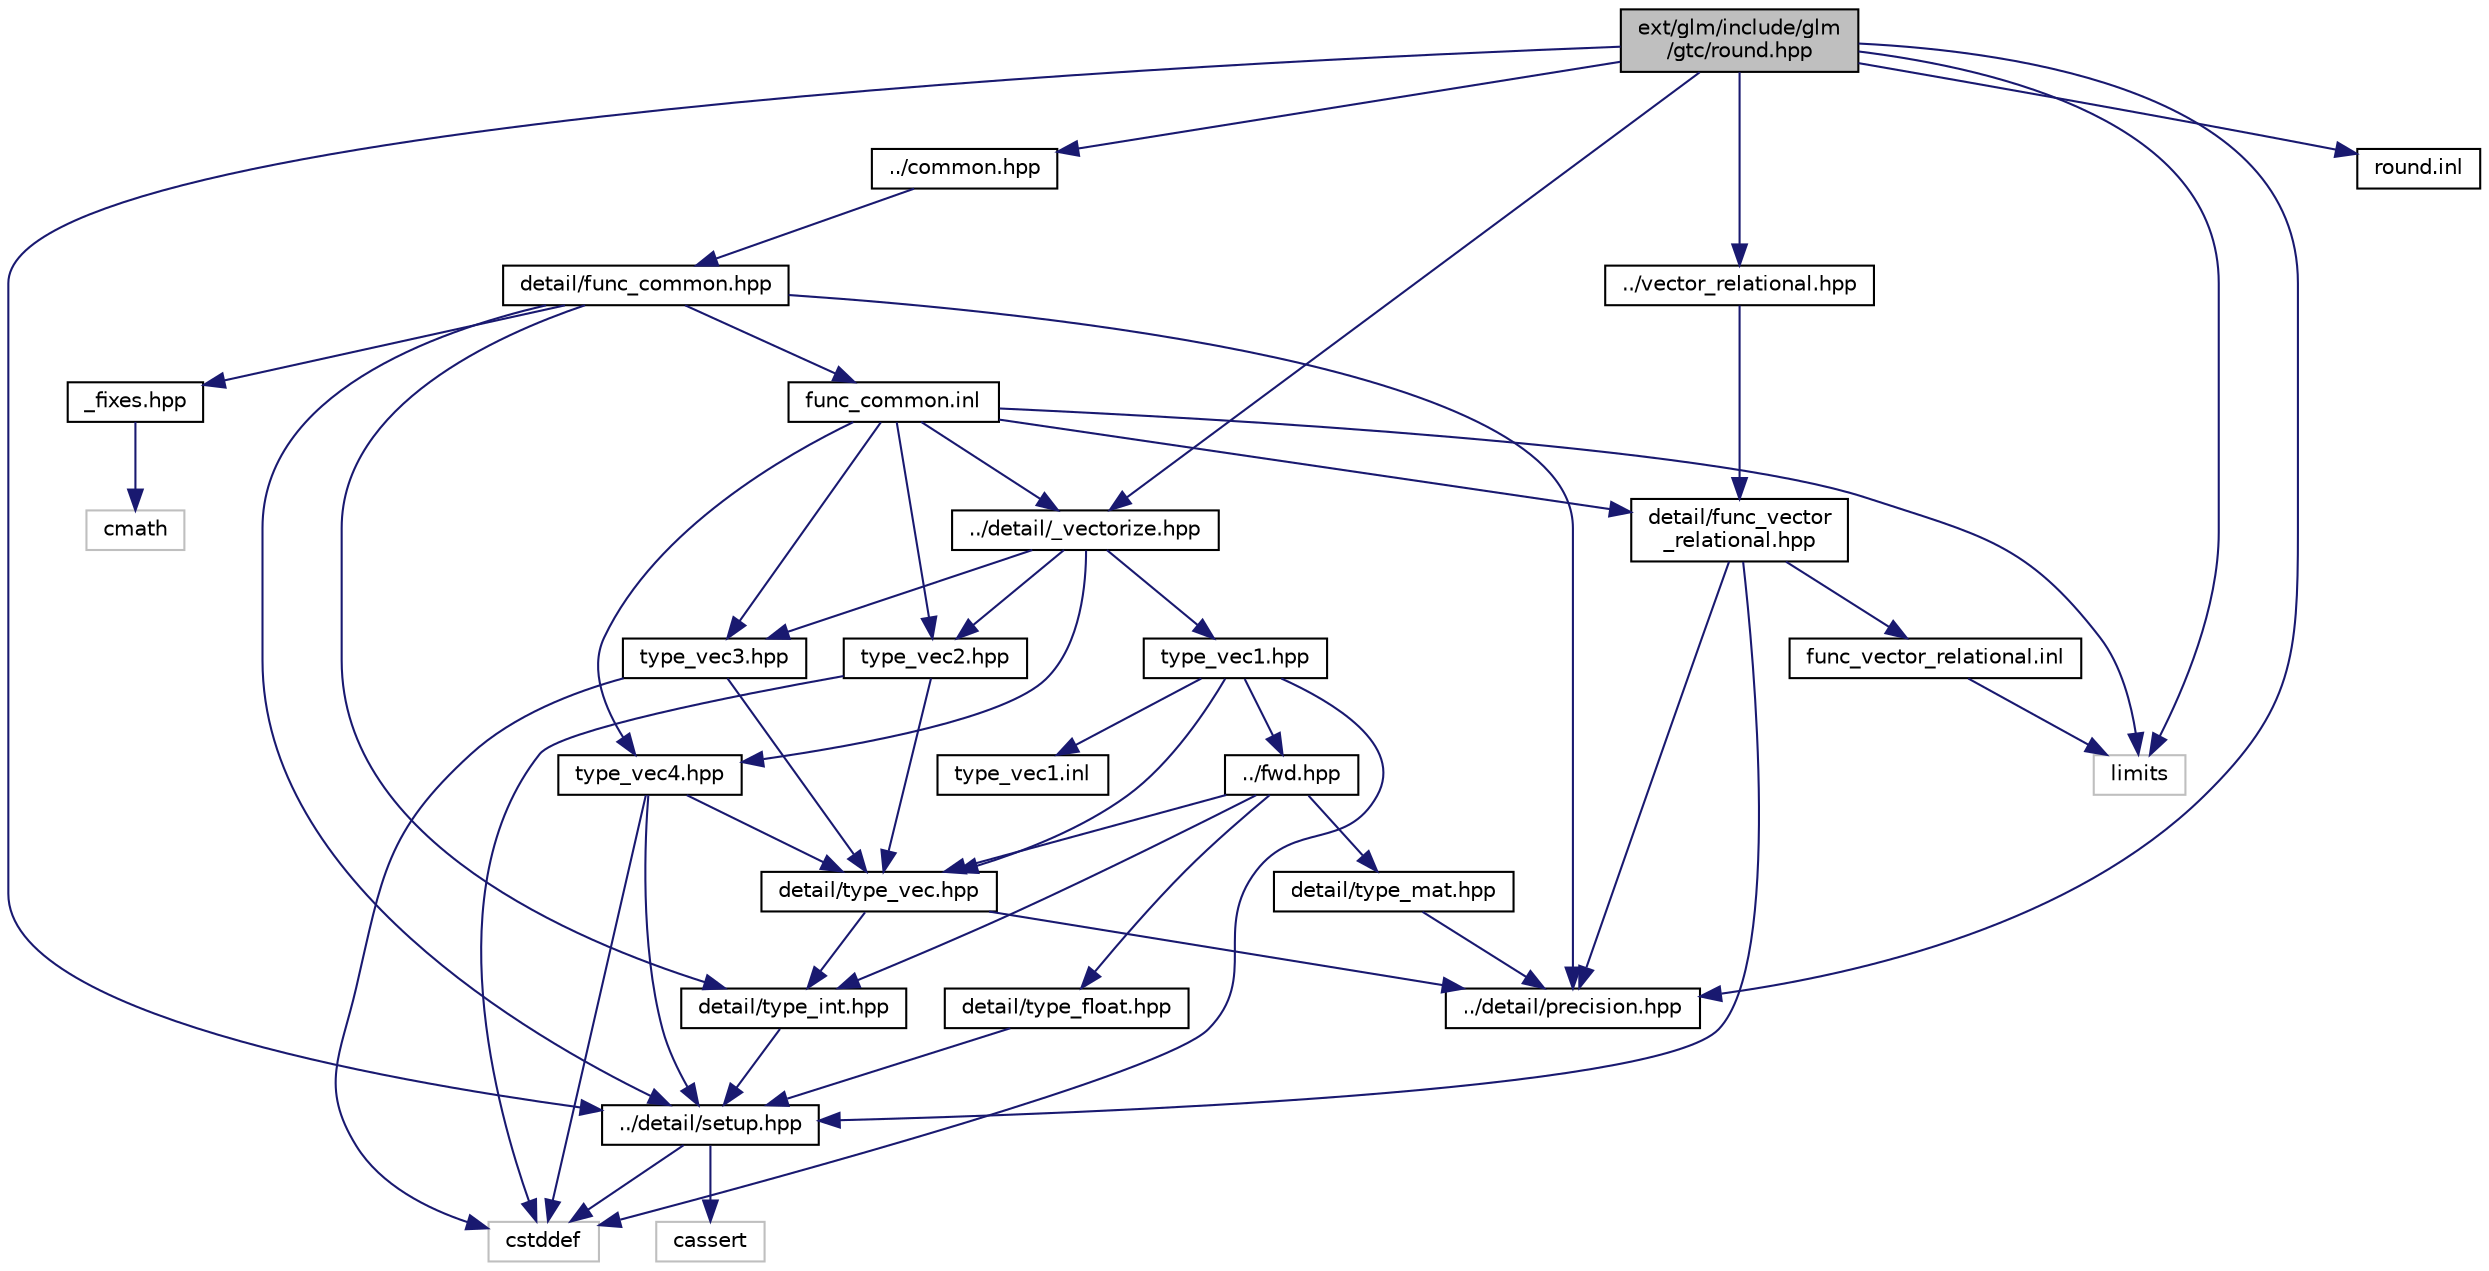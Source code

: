 digraph "ext/glm/include/glm/gtc/round.hpp"
{
  edge [fontname="Helvetica",fontsize="10",labelfontname="Helvetica",labelfontsize="10"];
  node [fontname="Helvetica",fontsize="10",shape=record];
  Node1 [label="ext/glm/include/glm\l/gtc/round.hpp",height=0.2,width=0.4,color="black", fillcolor="grey75", style="filled" fontcolor="black"];
  Node1 -> Node2 [color="midnightblue",fontsize="10",style="solid"];
  Node2 [label="../detail/setup.hpp",height=0.2,width=0.4,color="black", fillcolor="white", style="filled",URL="$setup_8hpp.html"];
  Node2 -> Node3 [color="midnightblue",fontsize="10",style="solid"];
  Node3 [label="cassert",height=0.2,width=0.4,color="grey75", fillcolor="white", style="filled"];
  Node2 -> Node4 [color="midnightblue",fontsize="10",style="solid"];
  Node4 [label="cstddef",height=0.2,width=0.4,color="grey75", fillcolor="white", style="filled"];
  Node1 -> Node5 [color="midnightblue",fontsize="10",style="solid"];
  Node5 [label="../detail/precision.hpp",height=0.2,width=0.4,color="black", fillcolor="white", style="filled",URL="$precision_8hpp.html"];
  Node1 -> Node6 [color="midnightblue",fontsize="10",style="solid"];
  Node6 [label="../detail/_vectorize.hpp",height=0.2,width=0.4,color="black", fillcolor="white", style="filled",URL="$__vectorize_8hpp.html"];
  Node6 -> Node7 [color="midnightblue",fontsize="10",style="solid"];
  Node7 [label="type_vec1.hpp",height=0.2,width=0.4,color="black", fillcolor="white", style="filled",URL="$type__vec1_8hpp.html"];
  Node7 -> Node8 [color="midnightblue",fontsize="10",style="solid"];
  Node8 [label="../fwd.hpp",height=0.2,width=0.4,color="black", fillcolor="white", style="filled",URL="$fwd_8hpp.html"];
  Node8 -> Node9 [color="midnightblue",fontsize="10",style="solid"];
  Node9 [label="detail/type_int.hpp",height=0.2,width=0.4,color="black", fillcolor="white", style="filled",URL="$type__int_8hpp.html"];
  Node9 -> Node2 [color="midnightblue",fontsize="10",style="solid"];
  Node8 -> Node10 [color="midnightblue",fontsize="10",style="solid"];
  Node10 [label="detail/type_float.hpp",height=0.2,width=0.4,color="black", fillcolor="white", style="filled",URL="$type__float_8hpp.html"];
  Node10 -> Node2 [color="midnightblue",fontsize="10",style="solid"];
  Node8 -> Node11 [color="midnightblue",fontsize="10",style="solid"];
  Node11 [label="detail/type_vec.hpp",height=0.2,width=0.4,color="black", fillcolor="white", style="filled",URL="$type__vec_8hpp.html"];
  Node11 -> Node5 [color="midnightblue",fontsize="10",style="solid"];
  Node11 -> Node9 [color="midnightblue",fontsize="10",style="solid"];
  Node8 -> Node12 [color="midnightblue",fontsize="10",style="solid"];
  Node12 [label="detail/type_mat.hpp",height=0.2,width=0.4,color="black", fillcolor="white", style="filled",URL="$type__mat_8hpp.html"];
  Node12 -> Node5 [color="midnightblue",fontsize="10",style="solid"];
  Node7 -> Node11 [color="midnightblue",fontsize="10",style="solid"];
  Node7 -> Node4 [color="midnightblue",fontsize="10",style="solid"];
  Node7 -> Node13 [color="midnightblue",fontsize="10",style="solid"];
  Node13 [label="type_vec1.inl",height=0.2,width=0.4,color="black", fillcolor="white", style="filled",URL="$type__vec1_8inl.html"];
  Node6 -> Node14 [color="midnightblue",fontsize="10",style="solid"];
  Node14 [label="type_vec2.hpp",height=0.2,width=0.4,color="black", fillcolor="white", style="filled",URL="$type__vec2_8hpp.html"];
  Node14 -> Node11 [color="midnightblue",fontsize="10",style="solid"];
  Node14 -> Node4 [color="midnightblue",fontsize="10",style="solid"];
  Node6 -> Node15 [color="midnightblue",fontsize="10",style="solid"];
  Node15 [label="type_vec3.hpp",height=0.2,width=0.4,color="black", fillcolor="white", style="filled",URL="$type__vec3_8hpp.html"];
  Node15 -> Node11 [color="midnightblue",fontsize="10",style="solid"];
  Node15 -> Node4 [color="midnightblue",fontsize="10",style="solid"];
  Node6 -> Node16 [color="midnightblue",fontsize="10",style="solid"];
  Node16 [label="type_vec4.hpp",height=0.2,width=0.4,color="black", fillcolor="white", style="filled",URL="$type__vec4_8hpp.html"];
  Node16 -> Node2 [color="midnightblue",fontsize="10",style="solid"];
  Node16 -> Node11 [color="midnightblue",fontsize="10",style="solid"];
  Node16 -> Node4 [color="midnightblue",fontsize="10",style="solid"];
  Node1 -> Node17 [color="midnightblue",fontsize="10",style="solid"];
  Node17 [label="../vector_relational.hpp",height=0.2,width=0.4,color="black", fillcolor="white", style="filled",URL="$vector__relational_8hpp.html"];
  Node17 -> Node18 [color="midnightblue",fontsize="10",style="solid"];
  Node18 [label="detail/func_vector\l_relational.hpp",height=0.2,width=0.4,color="black", fillcolor="white", style="filled",URL="$func__vector__relational_8hpp.html"];
  Node18 -> Node5 [color="midnightblue",fontsize="10",style="solid"];
  Node18 -> Node2 [color="midnightblue",fontsize="10",style="solid"];
  Node18 -> Node19 [color="midnightblue",fontsize="10",style="solid"];
  Node19 [label="func_vector_relational.inl",height=0.2,width=0.4,color="black", fillcolor="white", style="filled",URL="$func__vector__relational_8inl.html"];
  Node19 -> Node20 [color="midnightblue",fontsize="10",style="solid"];
  Node20 [label="limits",height=0.2,width=0.4,color="grey75", fillcolor="white", style="filled"];
  Node1 -> Node21 [color="midnightblue",fontsize="10",style="solid"];
  Node21 [label="../common.hpp",height=0.2,width=0.4,color="black", fillcolor="white", style="filled",URL="$common_8hpp.html"];
  Node21 -> Node22 [color="midnightblue",fontsize="10",style="solid"];
  Node22 [label="detail/func_common.hpp",height=0.2,width=0.4,color="black", fillcolor="white", style="filled",URL="$func__common_8hpp.html"];
  Node22 -> Node2 [color="midnightblue",fontsize="10",style="solid"];
  Node22 -> Node5 [color="midnightblue",fontsize="10",style="solid"];
  Node22 -> Node9 [color="midnightblue",fontsize="10",style="solid"];
  Node22 -> Node23 [color="midnightblue",fontsize="10",style="solid"];
  Node23 [label="_fixes.hpp",height=0.2,width=0.4,color="black", fillcolor="white", style="filled",URL="$__fixes_8hpp.html"];
  Node23 -> Node24 [color="midnightblue",fontsize="10",style="solid"];
  Node24 [label="cmath",height=0.2,width=0.4,color="grey75", fillcolor="white", style="filled"];
  Node22 -> Node25 [color="midnightblue",fontsize="10",style="solid"];
  Node25 [label="func_common.inl",height=0.2,width=0.4,color="black", fillcolor="white", style="filled",URL="$func__common_8inl.html"];
  Node25 -> Node18 [color="midnightblue",fontsize="10",style="solid"];
  Node25 -> Node14 [color="midnightblue",fontsize="10",style="solid"];
  Node25 -> Node15 [color="midnightblue",fontsize="10",style="solid"];
  Node25 -> Node16 [color="midnightblue",fontsize="10",style="solid"];
  Node25 -> Node6 [color="midnightblue",fontsize="10",style="solid"];
  Node25 -> Node20 [color="midnightblue",fontsize="10",style="solid"];
  Node1 -> Node20 [color="midnightblue",fontsize="10",style="solid"];
  Node1 -> Node26 [color="midnightblue",fontsize="10",style="solid"];
  Node26 [label="round.inl",height=0.2,width=0.4,color="black", fillcolor="white", style="filled",URL="$round_8inl.html"];
}
